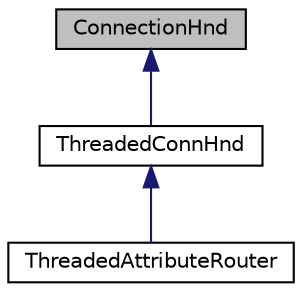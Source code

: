 digraph "ConnectionHnd"
{
 // LATEX_PDF_SIZE
  edge [fontname="Helvetica",fontsize="10",labelfontname="Helvetica",labelfontsize="10"];
  node [fontname="Helvetica",fontsize="10",shape=record];
  Node1 [label="ConnectionHnd",height=0.2,width=0.4,color="black", fillcolor="grey75", style="filled", fontcolor="black",tooltip="Any class that the server invokes upon connection must implement this interface. The server will call..."];
  Node1 -> Node2 [dir="back",color="midnightblue",fontsize="10",style="solid",fontname="Helvetica"];
  Node2 [label="ThreadedConnHnd",height=0.2,width=0.4,color="black", fillcolor="white", style="filled",URL="$classThreadedConnHnd.html",tooltip="Implementation of ConnectionHnd that listens for incomming communication on a dedicated thread."];
  Node2 -> Node3 [dir="back",color="midnightblue",fontsize="10",style="solid",fontname="Helvetica"];
  Node3 [label="ThreadedAttributeRouter",height=0.2,width=0.4,color="black", fillcolor="white", style="filled",URL="$classThreadedAttributeRouter.html",tooltip="Listens for incoming packets on it's own thread. Extend this class and add annotations to dictate beh..."];
}
